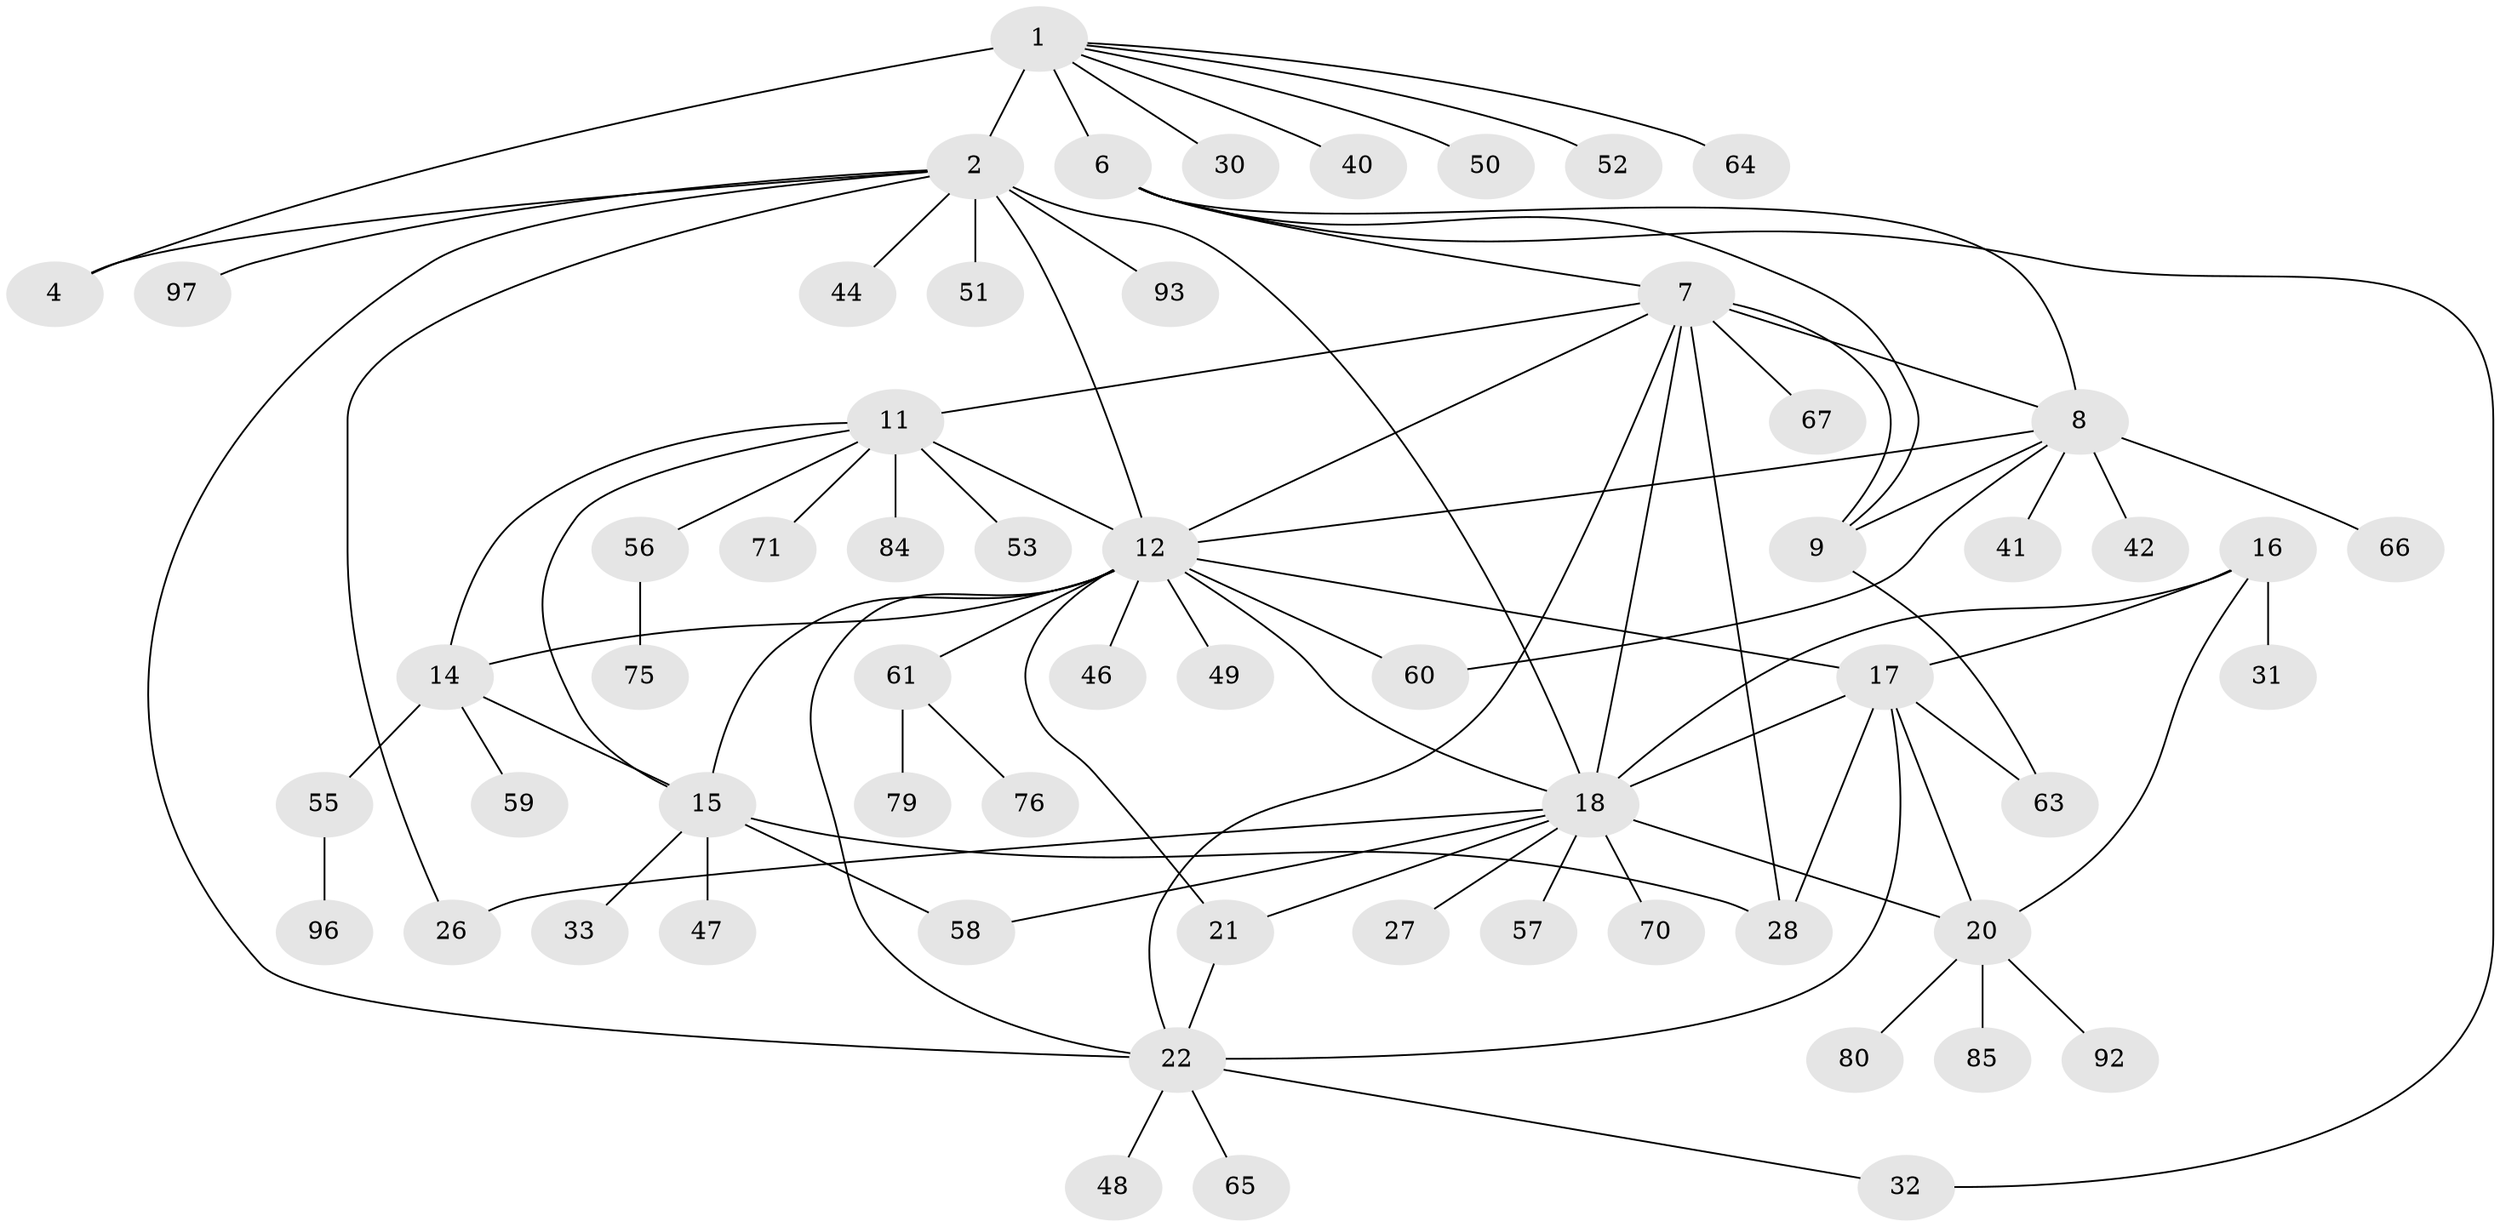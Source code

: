 // original degree distribution, {6: 0.0594059405940594, 13: 0.009900990099009901, 7: 0.04950495049504951, 5: 0.019801980198019802, 8: 0.039603960396039604, 9: 0.039603960396039604, 10: 0.019801980198019802, 12: 0.009900990099009901, 2: 0.13861386138613863, 1: 0.5445544554455446, 3: 0.06930693069306931}
// Generated by graph-tools (version 1.1) at 2025/19/03/04/25 18:19:45]
// undirected, 60 vertices, 87 edges
graph export_dot {
graph [start="1"]
  node [color=gray90,style=filled];
  1 [super="+3"];
  2 [super="+29"];
  4 [super="+35"];
  6 [super="+45"];
  7 [super="+10+74"];
  8 [super="+36+100"];
  9 [super="+72+89"];
  11;
  12 [super="+13+83+81"];
  14;
  15;
  16 [super="+87+77"];
  17;
  18 [super="+19+34"];
  20 [super="+62"];
  21;
  22 [super="+54+23+25"];
  26;
  27;
  28;
  30 [super="+38"];
  31;
  32 [super="+88"];
  33;
  40;
  41;
  42;
  44;
  46;
  47;
  48;
  49;
  50;
  51;
  52;
  53;
  55;
  56;
  57;
  58;
  59;
  60;
  61;
  63;
  64;
  65;
  66;
  67;
  70 [super="+101+95"];
  71;
  75;
  76;
  79;
  80;
  84;
  85;
  92;
  93;
  96;
  97;
  1 -- 2 [weight=3];
  1 -- 4 [weight=3];
  1 -- 6;
  1 -- 40;
  1 -- 64;
  1 -- 50;
  1 -- 52;
  1 -- 30;
  2 -- 4;
  2 -- 12;
  2 -- 18;
  2 -- 22;
  2 -- 26;
  2 -- 44;
  2 -- 51;
  2 -- 93;
  2 -- 97;
  6 -- 7 [weight=2];
  6 -- 8;
  6 -- 9;
  6 -- 32;
  7 -- 8 [weight=2];
  7 -- 9 [weight=2];
  7 -- 12;
  7 -- 18;
  7 -- 67;
  7 -- 28;
  7 -- 11;
  7 -- 22;
  8 -- 9;
  8 -- 42;
  8 -- 60;
  8 -- 66;
  8 -- 41;
  8 -- 12;
  9 -- 63;
  11 -- 12 [weight=2];
  11 -- 14;
  11 -- 15;
  11 -- 53;
  11 -- 56;
  11 -- 71;
  11 -- 84;
  12 -- 14 [weight=2];
  12 -- 15 [weight=2];
  12 -- 17 [weight=2];
  12 -- 18 [weight=2];
  12 -- 46;
  12 -- 49;
  12 -- 21;
  12 -- 22 [weight=3];
  12 -- 60;
  12 -- 61;
  14 -- 15;
  14 -- 55;
  14 -- 59;
  15 -- 28;
  15 -- 33;
  15 -- 47;
  15 -- 58;
  16 -- 17;
  16 -- 18 [weight=2];
  16 -- 20;
  16 -- 31;
  17 -- 18 [weight=2];
  17 -- 20;
  17 -- 28;
  17 -- 63;
  17 -- 22;
  18 -- 20 [weight=2];
  18 -- 26;
  18 -- 70;
  18 -- 57;
  18 -- 27;
  18 -- 58;
  18 -- 21;
  20 -- 80;
  20 -- 85;
  20 -- 92;
  21 -- 22 [weight=3];
  22 -- 32;
  22 -- 65;
  22 -- 48;
  55 -- 96;
  56 -- 75;
  61 -- 76;
  61 -- 79;
}

